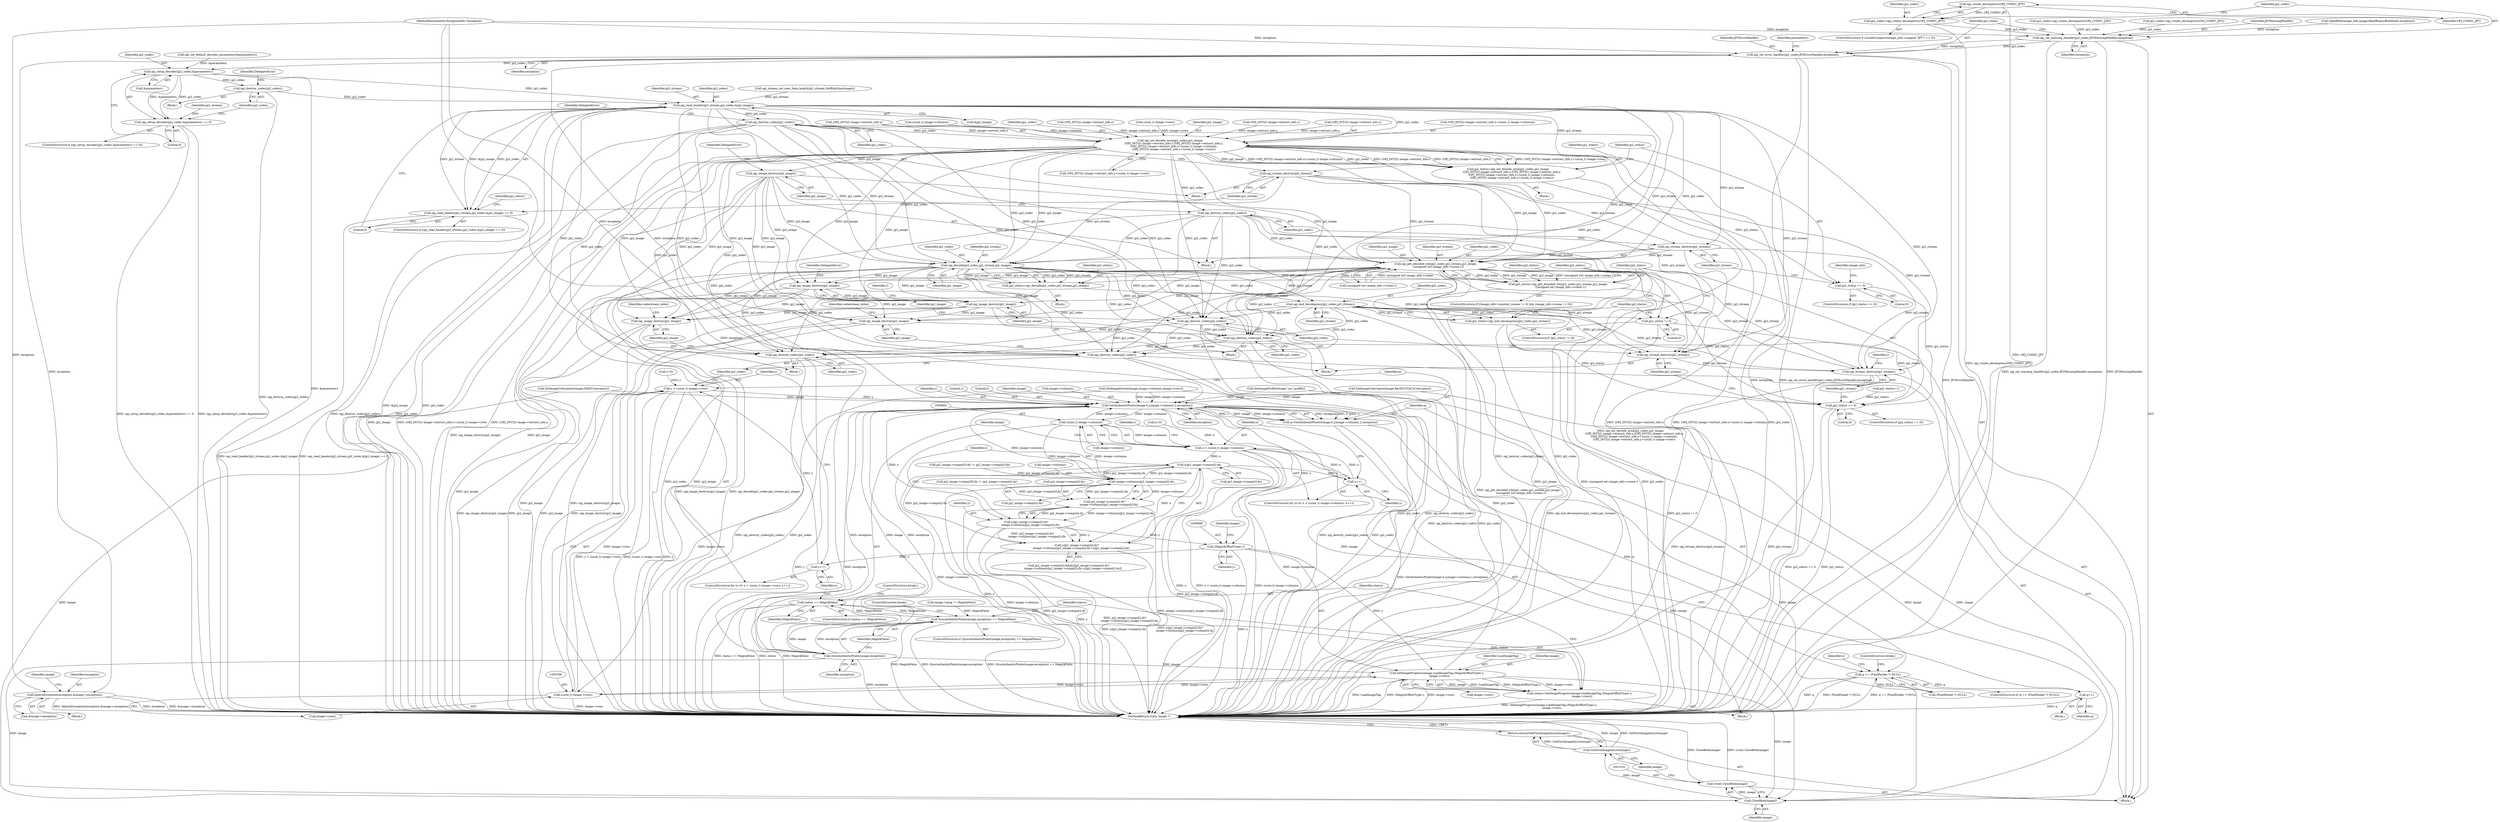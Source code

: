digraph "0_ImageMagick_b0c5222ce31e8f941fa02ff9c7a040fb2db30dbc@API" {
"1000221" [label="(Call,opj_create_decompress(OPJ_CODEC_JPT))"];
"1000219" [label="(Call,jp2_codec=opj_create_decompress(OPJ_CODEC_JPT))"];
"1000239" [label="(Call,opj_set_warning_handler(jp2_codec,JP2WarningHandler,exception))"];
"1000243" [label="(Call,opj_set_error_handler(jp2_codec,JP2ErrorHandler,exception))"];
"1000297" [label="(Call,opj_setup_decoder(jp2_codec,&parameters))"];
"1000296" [label="(Call,opj_setup_decoder(jp2_codec,&parameters) == 0)"];
"1000303" [label="(Call,opj_destroy_codec(jp2_codec))"];
"1000335" [label="(Call,opj_read_header(jp2_stream,jp2_codec,&jp2_image))"];
"1000334" [label="(Call,opj_read_header(jp2_stream,jp2_codec,&jp2_image) == 0)"];
"1000342" [label="(Call,opj_stream_destroy(jp2_stream))"];
"1000415" [label="(Call,opj_stream_destroy(jp2_stream))"];
"1000438" [label="(Call,opj_get_decoded_tile(jp2_codec,jp2_stream,jp2_image,\n      (unsigned int) image_info->scene-1))"];
"1000436" [label="(Call,jp2_status=opj_get_decoded_tile(jp2_codec,jp2_stream,jp2_image,\n      (unsigned int) image_info->scene-1))"];
"1000473" [label="(Call,jp2_status == 0)"];
"1000477" [label="(Call,opj_stream_destroy(jp2_stream))"];
"1000486" [label="(Call,opj_stream_destroy(jp2_stream))"];
"1000479" [label="(Call,opj_destroy_codec(jp2_codec))"];
"1000603" [label="(Call,opj_destroy_codec(jp2_codec))"];
"1000751" [label="(Call,opj_destroy_codec(jp2_codec))"];
"1001008" [label="(Call,opj_destroy_codec(jp2_codec))"];
"1000481" [label="(Call,opj_image_destroy(jp2_image))"];
"1000605" [label="(Call,opj_image_destroy(jp2_image))"];
"1000753" [label="(Call,opj_image_destroy(jp2_image))"];
"1001010" [label="(Call,opj_image_destroy(jp2_image))"];
"1000459" [label="(Call,opj_decode(jp2_codec,jp2_stream,jp2_image))"];
"1000457" [label="(Call,jp2_status=opj_decode(jp2_codec,jp2_stream,jp2_image))"];
"1000464" [label="(Call,jp2_status != 0)"];
"1000469" [label="(Call,opj_end_decompress(jp2_codec,jp2_stream))"];
"1000467" [label="(Call,jp2_status=opj_end_decompress(jp2_codec,jp2_stream))"];
"1000344" [label="(Call,opj_destroy_codec(jp2_codec))"];
"1000367" [label="(Call,opj_set_decode_area(jp2_codec,jp2_image,\n        (OPJ_INT32) image->extract_info.x,(OPJ_INT32) image->extract_info.y,\n        (OPJ_INT32) image->extract_info.x+(ssize_t) image->columns,\n        (OPJ_INT32) image->extract_info.y+(ssize_t) image->rows))"];
"1000365" [label="(Call,jp2_status=opj_set_decode_area(jp2_codec,jp2_image,\n        (OPJ_INT32) image->extract_info.x,(OPJ_INT32) image->extract_info.y,\n        (OPJ_INT32) image->extract_info.x+(ssize_t) image->columns,\n        (OPJ_INT32) image->extract_info.y+(ssize_t) image->rows))"];
"1000411" [label="(Call,jp2_status == 0)"];
"1000417" [label="(Call,opj_destroy_codec(jp2_codec))"];
"1000419" [label="(Call,opj_image_destroy(jp2_image))"];
"1000659" [label="(Call,InheritException(exception,&image->exception))"];
"1000779" [label="(Call,GetAuthenticPixels(image,0,y,image->columns,1,exception))"];
"1000777" [label="(Call,q=GetAuthenticPixels(image,0,y,image->columns,1,exception))"];
"1000789" [label="(Call,q == (PixelPacket *) NULL)"];
"1000983" [label="(Call,q++)"];
"1000801" [label="(Call,(ssize_t) image->columns)"];
"1000799" [label="(Call,x < (ssize_t) image->columns)"];
"1000806" [label="(Call,x++)"];
"1000878" [label="(Call,x/jp2_image->comps[i].dx)"];
"1000867" [label="(Call,image->columns/jp2_image->comps[i].dx)"];
"1000859" [label="(Call,jp2_image->comps[i].dy*\n          image->columns/jp2_image->comps[i].dx)"];
"1000857" [label="(Call,y/jp2_image->comps[i].dy*\n          image->columns/jp2_image->comps[i].dx)"];
"1000856" [label="(Call,y/jp2_image->comps[i].dy*\n          image->columns/jp2_image->comps[i].dx+x/jp2_image->comps[i].dx)"];
"1000997" [label="(Call,(MagickOffsetType) y)"];
"1000772" [label="(Call,y++)"];
"1000765" [label="(Call,y < (ssize_t) image->rows)"];
"1000994" [label="(Call,SetImageProgress(image,LoadImageTag,(MagickOffsetType) y,\n      image->rows))"];
"1000767" [label="(Call,(ssize_t) image->rows)"];
"1000992" [label="(Call,status=SetImageProgress(image,LoadImageTag,(MagickOffsetType) y,\n      image->rows))"];
"1001004" [label="(Call,status == MagickFalse)"];
"1000986" [label="(Call,SyncAuthenticPixels(image,exception) == MagickFalse)"];
"1001017" [label="(Call,CloseBlob(image))"];
"1001015" [label="(Call,(void) CloseBlob(image))"];
"1001020" [label="(Call,GetFirstImageInList(image))"];
"1001019" [label="(Return,return(GetFirstImageInList(image));)"];
"1000987" [label="(Call,SyncAuthenticPixels(image,exception))"];
"1000481" [label="(Call,opj_image_destroy(jp2_image))"];
"1000303" [label="(Call,opj_destroy_codec(jp2_codec))"];
"1000369" [label="(Identifier,jp2_image)"];
"1000783" [label="(Call,image->columns)"];
"1000754" [label="(Identifier,jp2_image)"];
"1000986" [label="(Call,SyncAuthenticPixels(image,exception) == MagickFalse)"];
"1000219" [label="(Call,jp2_codec=opj_create_decompress(OPJ_CODEC_JPT))"];
"1000782" [label="(Identifier,y)"];
"1000988" [label="(Identifier,image)"];
"1001011" [label="(Identifier,jp2_image)"];
"1000757" [label="(Identifier,codestream_index)"];
"1000420" [label="(Identifier,jp2_image)"];
"1000350" [label="(Identifier,jp2_status)"];
"1000458" [label="(Identifier,jp2_status)"];
"1000397" [label="(Call,(OPJ_INT32) image->extract_info.y+(ssize_t) image->rows)"];
"1000603" [label="(Call,opj_destroy_codec(jp2_codec))"];
"1000336" [label="(Identifier,jp2_stream)"];
"1000222" [label="(Identifier,OPJ_CODEC_JPT)"];
"1000524" [label="(Call,jp2_image->comps[0].dx != jp2_image->comps[i].dx)"];
"1000765" [label="(Call,y < (ssize_t) image->rows)"];
"1000769" [label="(Call,image->rows)"];
"1000466" [label="(Literal,0)"];
"1001004" [label="(Call,status == MagickFalse)"];
"1000417" [label="(Call,opj_destroy_codec(jp2_codec))"];
"1000480" [label="(Identifier,jp2_codec)"];
"1000606" [label="(Identifier,jp2_image)"];
"1000478" [label="(Identifier,jp2_stream)"];
"1000667" [label="(Identifier,image)"];
"1000457" [label="(Call,jp2_status=opj_decode(jp2_codec,jp2_stream,jp2_image))"];
"1000868" [label="(Call,image->columns)"];
"1000398" [label="(Call,(OPJ_INT32) image->extract_info.y)"];
"1000646" [label="(Call,SetImageExtent(image,image->columns,image->rows))"];
"1000220" [label="(Identifier,jp2_codec)"];
"1000867" [label="(Call,image->columns/jp2_image->comps[i].dx)"];
"1000790" [label="(Identifier,q)"];
"1000774" [label="(Block,)"];
"1000335" [label="(Call,opj_read_header(jp2_stream,jp2_codec,&jp2_image))"];
"1000349" [label="(Call,jp2_status=1)"];
"1000984" [label="(Identifier,q)"];
"1000658" [label="(Block,)"];
"1001008" [label="(Call,opj_destroy_codec(jp2_codec))"];
"1000243" [label="(Call,opj_set_error_handler(jp2_codec,JP2ErrorHandler,exception))"];
"1001020" [label="(Call,GetFirstImageInList(image))"];
"1000241" [label="(Identifier,JP2WarningHandler)"];
"1000342" [label="(Call,opj_stream_destroy(jp2_stream))"];
"1000473" [label="(Call,jp2_status == 0)"];
"1000456" [label="(Block,)"];
"1000341" [label="(Block,)"];
"1000750" [label="(Block,)"];
"1000659" [label="(Call,InheritException(exception,&image->exception))"];
"1000460" [label="(Identifier,jp2_codec)"];
"1000377" [label="(Call,(OPJ_INT32) image->extract_info.y)"];
"1000772" [label="(Call,y++)"];
"1000487" [label="(Identifier,jp2_stream)"];
"1000803" [label="(Call,image->columns)"];
"1001010" [label="(Call,opj_image_destroy(jp2_image))"];
"1000994" [label="(Call,SetImageProgress(image,LoadImageTag,(MagickOffsetType) y,\n      image->rows))"];
"1000462" [label="(Identifier,jp2_image)"];
"1000419" [label="(Call,opj_image_destroy(jp2_image))"];
"1000441" [label="(Identifier,jp2_image)"];
"1000365" [label="(Call,jp2_status=opj_set_decode_area(jp2_codec,jp2_image,\n        (OPJ_INT32) image->extract_info.x,(OPJ_INT32) image->extract_info.y,\n        (OPJ_INT32) image->extract_info.x+(ssize_t) image->columns,\n        (OPJ_INT32) image->extract_info.y+(ssize_t) image->rows))"];
"1000761" [label="(ControlStructure,for (y=0; y < (ssize_t) image->rows; y++))"];
"1000337" [label="(Identifier,jp2_codec)"];
"1000753" [label="(Call,opj_image_destroy(jp2_image))"];
"1000766" [label="(Identifier,y)"];
"1000996" [label="(Identifier,LoadImageTag)"];
"1000384" [label="(Call,(OPJ_INT32) image->extract_info.x+(ssize_t) image->columns)"];
"1000410" [label="(ControlStructure,if (jp2_status == 0))"];
"1000334" [label="(Call,opj_read_header(jp2_stream,jp2_codec,&jp2_image) == 0)"];
"1000605" [label="(Call,opj_image_destroy(jp2_image))"];
"1000297" [label="(Call,opj_setup_decoder(jp2_codec,&parameters))"];
"1001005" [label="(Identifier,status)"];
"1000296" [label="(Call,opj_setup_decoder(jp2_codec,&parameters) == 0)"];
"1000416" [label="(Identifier,jp2_stream)"];
"1000812" [label="(Identifier,i)"];
"1000797" [label="(Identifier,x)"];
"1000987" [label="(Call,SyncAuthenticPixels(image,exception))"];
"1001017" [label="(Call,CloseBlob(image))"];
"1000999" [label="(Identifier,y)"];
"1001015" [label="(Call,(void) CloseBlob(image))"];
"1000779" [label="(Call,GetAuthenticPixels(image,0,y,image->columns,1,exception))"];
"1000470" [label="(Identifier,jp2_codec)"];
"1001014" [label="(Identifier,codestream_index)"];
"1000245" [label="(Identifier,JP2ErrorHandler)"];
"1000807" [label="(Identifier,x)"];
"1000244" [label="(Identifier,jp2_codec)"];
"1000471" [label="(Identifier,jp2_stream)"];
"1000412" [label="(Identifier,jp2_status)"];
"1000345" [label="(Identifier,jp2_codec)"];
"1000871" [label="(Call,jp2_image->comps[i].dx)"];
"1000786" [label="(Literal,1)"];
"1000422" [label="(Identifier,DelegateError)"];
"1000344" [label="(Call,opj_destroy_codec(jp2_codec))"];
"1000415" [label="(Call,opj_stream_destroy(jp2_stream))"];
"1000242" [label="(Identifier,exception)"];
"1000680" [label="(Call,SetImageColorspace(image,GRAYColorspace))"];
"1000295" [label="(ControlStructure,if (opj_setup_decoder(jp2_codec,&parameters) == 0))"];
"1000442" [label="(Call,(unsigned int) image_info->scene-1)"];
"1000796" [label="(Call,x=0)"];
"1000347" [label="(Identifier,DelegateError)"];
"1000107" [label="(MethodParameterIn,ExceptionInfo *exception)"];
"1000343" [label="(Identifier,jp2_stream)"];
"1000661" [label="(Call,&image->exception)"];
"1000801" [label="(Call,(ssize_t) image->columns)"];
"1000302" [label="(Block,)"];
"1000808" [label="(Block,)"];
"1001007" [label="(ControlStructure,break;)"];
"1000370" [label="(Call,(OPJ_INT32) image->extract_info.x)"];
"1000366" [label="(Identifier,jp2_status)"];
"1000171" [label="(Call,OpenBlob(image_info,image,ReadBinaryBlobMode,exception))"];
"1000856" [label="(Call,y/jp2_image->comps[i].dy*\n          image->columns/jp2_image->comps[i].dx+x/jp2_image->comps[i].dx)"];
"1000778" [label="(Identifier,q)"];
"1000304" [label="(Identifier,jp2_codec)"];
"1000438" [label="(Call,opj_get_decoded_tile(jp2_codec,jp2_stream,jp2_image,\n      (unsigned int) image_info->scene-1))"];
"1000602" [label="(Block,)"];
"1000230" [label="(Call,jp2_codec=opj_create_decompress(OPJ_CODEC_J2K))"];
"1000476" [label="(Block,)"];
"1000660" [label="(Identifier,exception)"];
"1000806" [label="(Call,x++)"];
"1000781" [label="(Literal,0)"];
"1000789" [label="(Call,q == (PixelPacket *) NULL)"];
"1000411" [label="(Call,jp2_status == 0)"];
"1000486" [label="(Call,opj_stream_destroy(jp2_stream))"];
"1000306" [label="(Identifier,DelegateError)"];
"1000392" [label="(Call,(ssize_t) image->columns)"];
"1000767" [label="(Call,(ssize_t) image->rows)"];
"1000368" [label="(Identifier,jp2_codec)"];
"1000540" [label="(Call,jp2_image->comps[0].dy != jp2_image->comps[i].dy)"];
"1000858" [label="(Identifier,y)"];
"1000249" [label="(Identifier,parameters)"];
"1000992" [label="(Call,status=SetImageProgress(image,LoadImageTag,(MagickOffsetType) y,\n      image->rows))"];
"1001019" [label="(Return,return(GetFirstImageInList(image));)"];
"1000983" [label="(Call,q++)"];
"1000752" [label="(Identifier,jp2_codec)"];
"1000780" [label="(Identifier,image)"];
"1000247" [label="(Call,opj_set_default_decoder_parameters(&parameters))"];
"1000440" [label="(Identifier,jp2_stream)"];
"1000777" [label="(Call,q=GetAuthenticPixels(image,0,y,image->columns,1,exception))"];
"1001009" [label="(Identifier,jp2_codec)"];
"1000860" [label="(Call,jp2_image->comps[i].dy)"];
"1000773" [label="(Identifier,y)"];
"1000788" [label="(ControlStructure,if (q == (PixelPacket *) NULL))"];
"1000989" [label="(Identifier,exception)"];
"1000997" [label="(Call,(MagickOffsetType) y)"];
"1000604" [label="(Identifier,jp2_codec)"];
"1000246" [label="(Identifier,exception)"];
"1000364" [label="(Block,)"];
"1000800" [label="(Identifier,x)"];
"1000467" [label="(Call,jp2_status=opj_end_decompress(jp2_codec,jp2_stream))"];
"1000385" [label="(Call,(OPJ_INT32) image->extract_info.x)"];
"1001001" [label="(Identifier,image)"];
"1000991" [label="(ControlStructure,break;)"];
"1000463" [label="(ControlStructure,if (jp2_status != 0))"];
"1000995" [label="(Identifier,image)"];
"1000428" [label="(Identifier,image_info)"];
"1000878" [label="(Call,x/jp2_image->comps[i].dx)"];
"1000993" [label="(Identifier,status)"];
"1000985" [label="(ControlStructure,if (SyncAuthenticPixels(image,exception) == MagickFalse))"];
"1000740" [label="(Call,SetImageProfile(image,\"icc\",profile))"];
"1000235" [label="(Call,jp2_codec=opj_create_decompress(OPJ_CODEC_JP2))"];
"1000859" [label="(Call,jp2_image->comps[i].dy*\n          image->columns/jp2_image->comps[i].dx)"];
"1000459" [label="(Call,opj_decode(jp2_codec,jp2_stream,jp2_image))"];
"1000745" [label="(Call,image->ping != MagickFalse)"];
"1000333" [label="(ControlStructure,if (opj_read_header(jp2_stream,jp2_codec,&jp2_image) == 0))"];
"1000309" [label="(Identifier,jp2_stream)"];
"1000751" [label="(Call,opj_destroy_codec(jp2_codec))"];
"1000424" [label="(ControlStructure,if ((image_info->number_scenes != 0) && (image_info->scene != 0)))"];
"1001006" [label="(Identifier,MagickFalse)"];
"1001003" [label="(ControlStructure,if (status == MagickFalse))"];
"1000468" [label="(Identifier,jp2_status)"];
"1000211" [label="(ControlStructure,if (LocaleCompare(image_info->magick,\"JPT\") == 0))"];
"1000367" [label="(Call,opj_set_decode_area(jp2_codec,jp2_image,\n        (OPJ_INT32) image->extract_info.x,(OPJ_INT32) image->extract_info.y,\n        (OPJ_INT32) image->extract_info.x+(ssize_t) image->columns,\n        (OPJ_INT32) image->extract_info.y+(ssize_t) image->rows))"];
"1000418" [label="(Identifier,jp2_codec)"];
"1000437" [label="(Identifier,jp2_status)"];
"1000475" [label="(Literal,0)"];
"1000484" [label="(Identifier,DelegateError)"];
"1000472" [label="(ControlStructure,if (jp2_status == 0))"];
"1000298" [label="(Identifier,jp2_codec)"];
"1000299" [label="(Call,&parameters)"];
"1000413" [label="(Literal,0)"];
"1000108" [label="(Block,)"];
"1000794" [label="(ControlStructure,break;)"];
"1000474" [label="(Identifier,jp2_status)"];
"1000787" [label="(Identifier,exception)"];
"1000221" [label="(Call,opj_create_decompress(OPJ_CODEC_JPT))"];
"1000500" [label="(Identifier,i)"];
"1000340" [label="(Literal,0)"];
"1000338" [label="(Call,&jp2_image)"];
"1000301" [label="(Literal,0)"];
"1000848" [label="(Call,jp2_image->comps[i].data[y/jp2_image->comps[i].dy*\n          image->columns/jp2_image->comps[i].dx+x/jp2_image->comps[i].dx])"];
"1000762" [label="(Call,y=0)"];
"1001022" [label="(MethodReturn,static Image *)"];
"1000414" [label="(Block,)"];
"1000465" [label="(Identifier,jp2_status)"];
"1000799" [label="(Call,x < (ssize_t) image->columns)"];
"1000857" [label="(Call,y/jp2_image->comps[i].dy*\n          image->columns/jp2_image->comps[i].dx)"];
"1000880" [label="(Call,jp2_image->comps[i].dx)"];
"1000490" [label="(Identifier,i)"];
"1001018" [label="(Identifier,image)"];
"1000329" [label="(Call,opj_stream_set_user_data_length(jp2_stream,GetBlobSize(image)))"];
"1000990" [label="(Identifier,MagickFalse)"];
"1000439" [label="(Identifier,jp2_codec)"];
"1000482" [label="(Identifier,jp2_image)"];
"1000461" [label="(Identifier,jp2_stream)"];
"1000701" [label="(Call,SetImageColorspace(image,Rec601YCbCrColorspace))"];
"1000405" [label="(Call,(ssize_t) image->rows)"];
"1000795" [label="(ControlStructure,for (x=0; x < (ssize_t) image->columns; x++))"];
"1001000" [label="(Call,image->rows)"];
"1000791" [label="(Call,(PixelPacket *) NULL)"];
"1000469" [label="(Call,opj_end_decompress(jp2_codec,jp2_stream))"];
"1000479" [label="(Call,opj_destroy_codec(jp2_codec))"];
"1000477" [label="(Call,opj_stream_destroy(jp2_stream))"];
"1000879" [label="(Identifier,x)"];
"1000464" [label="(Call,jp2_status != 0)"];
"1000436" [label="(Call,jp2_status=opj_get_decoded_tile(jp2_codec,jp2_stream,jp2_image,\n      (unsigned int) image_info->scene-1))"];
"1001021" [label="(Identifier,image)"];
"1000240" [label="(Identifier,jp2_codec)"];
"1000239" [label="(Call,opj_set_warning_handler(jp2_codec,JP2WarningHandler,exception))"];
"1000221" -> "1000219"  [label="AST: "];
"1000221" -> "1000222"  [label="CFG: "];
"1000222" -> "1000221"  [label="AST: "];
"1000219" -> "1000221"  [label="CFG: "];
"1000221" -> "1001022"  [label="DDG: OPJ_CODEC_JPT"];
"1000221" -> "1000219"  [label="DDG: OPJ_CODEC_JPT"];
"1000219" -> "1000211"  [label="AST: "];
"1000220" -> "1000219"  [label="AST: "];
"1000240" -> "1000219"  [label="CFG: "];
"1000219" -> "1001022"  [label="DDG: opj_create_decompress(OPJ_CODEC_JPT)"];
"1000219" -> "1000239"  [label="DDG: jp2_codec"];
"1000239" -> "1000108"  [label="AST: "];
"1000239" -> "1000242"  [label="CFG: "];
"1000240" -> "1000239"  [label="AST: "];
"1000241" -> "1000239"  [label="AST: "];
"1000242" -> "1000239"  [label="AST: "];
"1000244" -> "1000239"  [label="CFG: "];
"1000239" -> "1001022"  [label="DDG: opj_set_warning_handler(jp2_codec,JP2WarningHandler,exception)"];
"1000239" -> "1001022"  [label="DDG: JP2WarningHandler"];
"1000235" -> "1000239"  [label="DDG: jp2_codec"];
"1000230" -> "1000239"  [label="DDG: jp2_codec"];
"1000171" -> "1000239"  [label="DDG: exception"];
"1000107" -> "1000239"  [label="DDG: exception"];
"1000239" -> "1000243"  [label="DDG: jp2_codec"];
"1000239" -> "1000243"  [label="DDG: exception"];
"1000243" -> "1000108"  [label="AST: "];
"1000243" -> "1000246"  [label="CFG: "];
"1000244" -> "1000243"  [label="AST: "];
"1000245" -> "1000243"  [label="AST: "];
"1000246" -> "1000243"  [label="AST: "];
"1000249" -> "1000243"  [label="CFG: "];
"1000243" -> "1001022"  [label="DDG: JP2ErrorHandler"];
"1000243" -> "1001022"  [label="DDG: exception"];
"1000243" -> "1001022"  [label="DDG: opj_set_error_handler(jp2_codec,JP2ErrorHandler,exception)"];
"1000107" -> "1000243"  [label="DDG: exception"];
"1000243" -> "1000297"  [label="DDG: jp2_codec"];
"1000243" -> "1000659"  [label="DDG: exception"];
"1000243" -> "1000779"  [label="DDG: exception"];
"1000297" -> "1000296"  [label="AST: "];
"1000297" -> "1000299"  [label="CFG: "];
"1000298" -> "1000297"  [label="AST: "];
"1000299" -> "1000297"  [label="AST: "];
"1000301" -> "1000297"  [label="CFG: "];
"1000297" -> "1001022"  [label="DDG: &parameters"];
"1000297" -> "1000296"  [label="DDG: jp2_codec"];
"1000297" -> "1000296"  [label="DDG: &parameters"];
"1000247" -> "1000297"  [label="DDG: &parameters"];
"1000297" -> "1000303"  [label="DDG: jp2_codec"];
"1000297" -> "1000335"  [label="DDG: jp2_codec"];
"1000296" -> "1000295"  [label="AST: "];
"1000296" -> "1000301"  [label="CFG: "];
"1000301" -> "1000296"  [label="AST: "];
"1000304" -> "1000296"  [label="CFG: "];
"1000309" -> "1000296"  [label="CFG: "];
"1000296" -> "1001022"  [label="DDG: opj_setup_decoder(jp2_codec,&parameters) == 0"];
"1000296" -> "1001022"  [label="DDG: opj_setup_decoder(jp2_codec,&parameters)"];
"1000303" -> "1000302"  [label="AST: "];
"1000303" -> "1000304"  [label="CFG: "];
"1000304" -> "1000303"  [label="AST: "];
"1000306" -> "1000303"  [label="CFG: "];
"1000303" -> "1001022"  [label="DDG: opj_destroy_codec(jp2_codec)"];
"1000303" -> "1000335"  [label="DDG: jp2_codec"];
"1000335" -> "1000334"  [label="AST: "];
"1000335" -> "1000338"  [label="CFG: "];
"1000336" -> "1000335"  [label="AST: "];
"1000337" -> "1000335"  [label="AST: "];
"1000338" -> "1000335"  [label="AST: "];
"1000340" -> "1000335"  [label="CFG: "];
"1000335" -> "1001022"  [label="DDG: &jp2_image"];
"1000335" -> "1001022"  [label="DDG: jp2_codec"];
"1000335" -> "1000334"  [label="DDG: jp2_stream"];
"1000335" -> "1000334"  [label="DDG: jp2_codec"];
"1000335" -> "1000334"  [label="DDG: &jp2_image"];
"1000329" -> "1000335"  [label="DDG: jp2_stream"];
"1000335" -> "1000342"  [label="DDG: jp2_stream"];
"1000335" -> "1000344"  [label="DDG: jp2_codec"];
"1000335" -> "1000367"  [label="DDG: jp2_codec"];
"1000335" -> "1000415"  [label="DDG: jp2_stream"];
"1000335" -> "1000438"  [label="DDG: jp2_codec"];
"1000335" -> "1000438"  [label="DDG: jp2_stream"];
"1000335" -> "1000459"  [label="DDG: jp2_codec"];
"1000335" -> "1000459"  [label="DDG: jp2_stream"];
"1000335" -> "1000477"  [label="DDG: jp2_stream"];
"1000335" -> "1000479"  [label="DDG: jp2_codec"];
"1000335" -> "1000486"  [label="DDG: jp2_stream"];
"1000335" -> "1000603"  [label="DDG: jp2_codec"];
"1000335" -> "1000751"  [label="DDG: jp2_codec"];
"1000335" -> "1001008"  [label="DDG: jp2_codec"];
"1000334" -> "1000333"  [label="AST: "];
"1000334" -> "1000340"  [label="CFG: "];
"1000340" -> "1000334"  [label="AST: "];
"1000343" -> "1000334"  [label="CFG: "];
"1000350" -> "1000334"  [label="CFG: "];
"1000334" -> "1001022"  [label="DDG: opj_read_header(jp2_stream,jp2_codec,&jp2_image) == 0"];
"1000334" -> "1001022"  [label="DDG: opj_read_header(jp2_stream,jp2_codec,&jp2_image)"];
"1000342" -> "1000341"  [label="AST: "];
"1000342" -> "1000343"  [label="CFG: "];
"1000343" -> "1000342"  [label="AST: "];
"1000345" -> "1000342"  [label="CFG: "];
"1000342" -> "1000415"  [label="DDG: jp2_stream"];
"1000342" -> "1000438"  [label="DDG: jp2_stream"];
"1000342" -> "1000459"  [label="DDG: jp2_stream"];
"1000342" -> "1000477"  [label="DDG: jp2_stream"];
"1000342" -> "1000486"  [label="DDG: jp2_stream"];
"1000415" -> "1000414"  [label="AST: "];
"1000415" -> "1000416"  [label="CFG: "];
"1000416" -> "1000415"  [label="AST: "];
"1000418" -> "1000415"  [label="CFG: "];
"1000415" -> "1000438"  [label="DDG: jp2_stream"];
"1000415" -> "1000459"  [label="DDG: jp2_stream"];
"1000415" -> "1000477"  [label="DDG: jp2_stream"];
"1000415" -> "1000486"  [label="DDG: jp2_stream"];
"1000438" -> "1000436"  [label="AST: "];
"1000438" -> "1000442"  [label="CFG: "];
"1000439" -> "1000438"  [label="AST: "];
"1000440" -> "1000438"  [label="AST: "];
"1000441" -> "1000438"  [label="AST: "];
"1000442" -> "1000438"  [label="AST: "];
"1000436" -> "1000438"  [label="CFG: "];
"1000438" -> "1001022"  [label="DDG: (unsigned int) image_info->scene-1"];
"1000438" -> "1001022"  [label="DDG: jp2_image"];
"1000438" -> "1001022"  [label="DDG: jp2_codec"];
"1000438" -> "1000436"  [label="DDG: jp2_codec"];
"1000438" -> "1000436"  [label="DDG: jp2_stream"];
"1000438" -> "1000436"  [label="DDG: jp2_image"];
"1000438" -> "1000436"  [label="DDG: (unsigned int) image_info->scene-1"];
"1000367" -> "1000438"  [label="DDG: jp2_codec"];
"1000367" -> "1000438"  [label="DDG: jp2_image"];
"1000417" -> "1000438"  [label="DDG: jp2_codec"];
"1000344" -> "1000438"  [label="DDG: jp2_codec"];
"1000419" -> "1000438"  [label="DDG: jp2_image"];
"1000442" -> "1000438"  [label="DDG: (unsigned int) image_info->scene"];
"1000442" -> "1000438"  [label="DDG: 1"];
"1000438" -> "1000477"  [label="DDG: jp2_stream"];
"1000438" -> "1000479"  [label="DDG: jp2_codec"];
"1000438" -> "1000481"  [label="DDG: jp2_image"];
"1000438" -> "1000486"  [label="DDG: jp2_stream"];
"1000438" -> "1000603"  [label="DDG: jp2_codec"];
"1000438" -> "1000605"  [label="DDG: jp2_image"];
"1000438" -> "1000751"  [label="DDG: jp2_codec"];
"1000438" -> "1000753"  [label="DDG: jp2_image"];
"1000438" -> "1001008"  [label="DDG: jp2_codec"];
"1000438" -> "1001010"  [label="DDG: jp2_image"];
"1000436" -> "1000424"  [label="AST: "];
"1000437" -> "1000436"  [label="AST: "];
"1000474" -> "1000436"  [label="CFG: "];
"1000436" -> "1001022"  [label="DDG: opj_get_decoded_tile(jp2_codec,jp2_stream,jp2_image,\n      (unsigned int) image_info->scene-1)"];
"1000436" -> "1000473"  [label="DDG: jp2_status"];
"1000473" -> "1000472"  [label="AST: "];
"1000473" -> "1000475"  [label="CFG: "];
"1000474" -> "1000473"  [label="AST: "];
"1000475" -> "1000473"  [label="AST: "];
"1000478" -> "1000473"  [label="CFG: "];
"1000487" -> "1000473"  [label="CFG: "];
"1000473" -> "1001022"  [label="DDG: jp2_status"];
"1000473" -> "1001022"  [label="DDG: jp2_status == 0"];
"1000464" -> "1000473"  [label="DDG: jp2_status"];
"1000349" -> "1000473"  [label="DDG: jp2_status"];
"1000411" -> "1000473"  [label="DDG: jp2_status"];
"1000467" -> "1000473"  [label="DDG: jp2_status"];
"1000477" -> "1000476"  [label="AST: "];
"1000477" -> "1000478"  [label="CFG: "];
"1000478" -> "1000477"  [label="AST: "];
"1000480" -> "1000477"  [label="CFG: "];
"1000459" -> "1000477"  [label="DDG: jp2_stream"];
"1000469" -> "1000477"  [label="DDG: jp2_stream"];
"1000477" -> "1000486"  [label="DDG: jp2_stream"];
"1000486" -> "1000108"  [label="AST: "];
"1000486" -> "1000487"  [label="CFG: "];
"1000487" -> "1000486"  [label="AST: "];
"1000490" -> "1000486"  [label="CFG: "];
"1000486" -> "1001022"  [label="DDG: opj_stream_destroy(jp2_stream)"];
"1000486" -> "1001022"  [label="DDG: jp2_stream"];
"1000459" -> "1000486"  [label="DDG: jp2_stream"];
"1000469" -> "1000486"  [label="DDG: jp2_stream"];
"1000479" -> "1000476"  [label="AST: "];
"1000479" -> "1000480"  [label="CFG: "];
"1000480" -> "1000479"  [label="AST: "];
"1000482" -> "1000479"  [label="CFG: "];
"1000479" -> "1001022"  [label="DDG: opj_destroy_codec(jp2_codec)"];
"1000479" -> "1001022"  [label="DDG: jp2_codec"];
"1000459" -> "1000479"  [label="DDG: jp2_codec"];
"1000367" -> "1000479"  [label="DDG: jp2_codec"];
"1000417" -> "1000479"  [label="DDG: jp2_codec"];
"1000344" -> "1000479"  [label="DDG: jp2_codec"];
"1000469" -> "1000479"  [label="DDG: jp2_codec"];
"1000479" -> "1000603"  [label="DDG: jp2_codec"];
"1000479" -> "1000751"  [label="DDG: jp2_codec"];
"1000479" -> "1001008"  [label="DDG: jp2_codec"];
"1000603" -> "1000602"  [label="AST: "];
"1000603" -> "1000604"  [label="CFG: "];
"1000604" -> "1000603"  [label="AST: "];
"1000606" -> "1000603"  [label="CFG: "];
"1000603" -> "1001022"  [label="DDG: jp2_codec"];
"1000603" -> "1001022"  [label="DDG: opj_destroy_codec(jp2_codec)"];
"1000459" -> "1000603"  [label="DDG: jp2_codec"];
"1000367" -> "1000603"  [label="DDG: jp2_codec"];
"1000417" -> "1000603"  [label="DDG: jp2_codec"];
"1000344" -> "1000603"  [label="DDG: jp2_codec"];
"1000469" -> "1000603"  [label="DDG: jp2_codec"];
"1000603" -> "1000751"  [label="DDG: jp2_codec"];
"1000603" -> "1001008"  [label="DDG: jp2_codec"];
"1000751" -> "1000750"  [label="AST: "];
"1000751" -> "1000752"  [label="CFG: "];
"1000752" -> "1000751"  [label="AST: "];
"1000754" -> "1000751"  [label="CFG: "];
"1000751" -> "1001022"  [label="DDG: opj_destroy_codec(jp2_codec)"];
"1000751" -> "1001022"  [label="DDG: jp2_codec"];
"1000459" -> "1000751"  [label="DDG: jp2_codec"];
"1000367" -> "1000751"  [label="DDG: jp2_codec"];
"1000417" -> "1000751"  [label="DDG: jp2_codec"];
"1000344" -> "1000751"  [label="DDG: jp2_codec"];
"1000469" -> "1000751"  [label="DDG: jp2_codec"];
"1001008" -> "1000108"  [label="AST: "];
"1001008" -> "1001009"  [label="CFG: "];
"1001009" -> "1001008"  [label="AST: "];
"1001011" -> "1001008"  [label="CFG: "];
"1001008" -> "1001022"  [label="DDG: opj_destroy_codec(jp2_codec)"];
"1001008" -> "1001022"  [label="DDG: jp2_codec"];
"1000459" -> "1001008"  [label="DDG: jp2_codec"];
"1000367" -> "1001008"  [label="DDG: jp2_codec"];
"1000417" -> "1001008"  [label="DDG: jp2_codec"];
"1000344" -> "1001008"  [label="DDG: jp2_codec"];
"1000469" -> "1001008"  [label="DDG: jp2_codec"];
"1000481" -> "1000476"  [label="AST: "];
"1000481" -> "1000482"  [label="CFG: "];
"1000482" -> "1000481"  [label="AST: "];
"1000484" -> "1000481"  [label="CFG: "];
"1000481" -> "1001022"  [label="DDG: opj_image_destroy(jp2_image)"];
"1000481" -> "1001022"  [label="DDG: jp2_image"];
"1000367" -> "1000481"  [label="DDG: jp2_image"];
"1000419" -> "1000481"  [label="DDG: jp2_image"];
"1000459" -> "1000481"  [label="DDG: jp2_image"];
"1000481" -> "1000605"  [label="DDG: jp2_image"];
"1000481" -> "1000753"  [label="DDG: jp2_image"];
"1000481" -> "1001010"  [label="DDG: jp2_image"];
"1000605" -> "1000602"  [label="AST: "];
"1000605" -> "1000606"  [label="CFG: "];
"1000606" -> "1000605"  [label="AST: "];
"1000500" -> "1000605"  [label="CFG: "];
"1000605" -> "1001022"  [label="DDG: opj_image_destroy(jp2_image)"];
"1000605" -> "1001022"  [label="DDG: jp2_image"];
"1000367" -> "1000605"  [label="DDG: jp2_image"];
"1000419" -> "1000605"  [label="DDG: jp2_image"];
"1000459" -> "1000605"  [label="DDG: jp2_image"];
"1000605" -> "1000753"  [label="DDG: jp2_image"];
"1000605" -> "1001010"  [label="DDG: jp2_image"];
"1000753" -> "1000750"  [label="AST: "];
"1000753" -> "1000754"  [label="CFG: "];
"1000754" -> "1000753"  [label="AST: "];
"1000757" -> "1000753"  [label="CFG: "];
"1000753" -> "1001022"  [label="DDG: jp2_image"];
"1000753" -> "1001022"  [label="DDG: opj_image_destroy(jp2_image)"];
"1000367" -> "1000753"  [label="DDG: jp2_image"];
"1000419" -> "1000753"  [label="DDG: jp2_image"];
"1000459" -> "1000753"  [label="DDG: jp2_image"];
"1001010" -> "1000108"  [label="AST: "];
"1001010" -> "1001011"  [label="CFG: "];
"1001011" -> "1001010"  [label="AST: "];
"1001014" -> "1001010"  [label="CFG: "];
"1001010" -> "1001022"  [label="DDG: jp2_image"];
"1001010" -> "1001022"  [label="DDG: opj_image_destroy(jp2_image)"];
"1000367" -> "1001010"  [label="DDG: jp2_image"];
"1000419" -> "1001010"  [label="DDG: jp2_image"];
"1000459" -> "1001010"  [label="DDG: jp2_image"];
"1000459" -> "1000457"  [label="AST: "];
"1000459" -> "1000462"  [label="CFG: "];
"1000460" -> "1000459"  [label="AST: "];
"1000461" -> "1000459"  [label="AST: "];
"1000462" -> "1000459"  [label="AST: "];
"1000457" -> "1000459"  [label="CFG: "];
"1000459" -> "1001022"  [label="DDG: jp2_codec"];
"1000459" -> "1001022"  [label="DDG: jp2_image"];
"1000459" -> "1000457"  [label="DDG: jp2_codec"];
"1000459" -> "1000457"  [label="DDG: jp2_stream"];
"1000459" -> "1000457"  [label="DDG: jp2_image"];
"1000367" -> "1000459"  [label="DDG: jp2_codec"];
"1000367" -> "1000459"  [label="DDG: jp2_image"];
"1000417" -> "1000459"  [label="DDG: jp2_codec"];
"1000344" -> "1000459"  [label="DDG: jp2_codec"];
"1000419" -> "1000459"  [label="DDG: jp2_image"];
"1000459" -> "1000469"  [label="DDG: jp2_codec"];
"1000459" -> "1000469"  [label="DDG: jp2_stream"];
"1000457" -> "1000456"  [label="AST: "];
"1000458" -> "1000457"  [label="AST: "];
"1000465" -> "1000457"  [label="CFG: "];
"1000457" -> "1001022"  [label="DDG: opj_decode(jp2_codec,jp2_stream,jp2_image)"];
"1000457" -> "1000464"  [label="DDG: jp2_status"];
"1000464" -> "1000463"  [label="AST: "];
"1000464" -> "1000466"  [label="CFG: "];
"1000465" -> "1000464"  [label="AST: "];
"1000466" -> "1000464"  [label="AST: "];
"1000468" -> "1000464"  [label="CFG: "];
"1000474" -> "1000464"  [label="CFG: "];
"1000464" -> "1001022"  [label="DDG: jp2_status != 0"];
"1000469" -> "1000467"  [label="AST: "];
"1000469" -> "1000471"  [label="CFG: "];
"1000470" -> "1000469"  [label="AST: "];
"1000471" -> "1000469"  [label="AST: "];
"1000467" -> "1000469"  [label="CFG: "];
"1000469" -> "1001022"  [label="DDG: jp2_codec"];
"1000469" -> "1000467"  [label="DDG: jp2_codec"];
"1000469" -> "1000467"  [label="DDG: jp2_stream"];
"1000467" -> "1000463"  [label="AST: "];
"1000468" -> "1000467"  [label="AST: "];
"1000474" -> "1000467"  [label="CFG: "];
"1000467" -> "1001022"  [label="DDG: opj_end_decompress(jp2_codec,jp2_stream)"];
"1000344" -> "1000341"  [label="AST: "];
"1000344" -> "1000345"  [label="CFG: "];
"1000345" -> "1000344"  [label="AST: "];
"1000347" -> "1000344"  [label="CFG: "];
"1000344" -> "1001022"  [label="DDG: opj_destroy_codec(jp2_codec)"];
"1000344" -> "1001022"  [label="DDG: jp2_codec"];
"1000344" -> "1000367"  [label="DDG: jp2_codec"];
"1000367" -> "1000365"  [label="AST: "];
"1000367" -> "1000397"  [label="CFG: "];
"1000368" -> "1000367"  [label="AST: "];
"1000369" -> "1000367"  [label="AST: "];
"1000370" -> "1000367"  [label="AST: "];
"1000377" -> "1000367"  [label="AST: "];
"1000384" -> "1000367"  [label="AST: "];
"1000397" -> "1000367"  [label="AST: "];
"1000365" -> "1000367"  [label="CFG: "];
"1000367" -> "1001022"  [label="DDG: jp2_image"];
"1000367" -> "1001022"  [label="DDG: (OPJ_INT32) image->extract_info.y+(ssize_t) image->rows"];
"1000367" -> "1001022"  [label="DDG: (OPJ_INT32) image->extract_info.y"];
"1000367" -> "1001022"  [label="DDG: (OPJ_INT32) image->extract_info.x"];
"1000367" -> "1001022"  [label="DDG: (OPJ_INT32) image->extract_info.x+(ssize_t) image->columns"];
"1000367" -> "1001022"  [label="DDG: jp2_codec"];
"1000367" -> "1000365"  [label="DDG: (OPJ_INT32) image->extract_info.y+(ssize_t) image->rows"];
"1000367" -> "1000365"  [label="DDG: jp2_image"];
"1000367" -> "1000365"  [label="DDG: (OPJ_INT32) image->extract_info.x+(ssize_t) image->columns"];
"1000367" -> "1000365"  [label="DDG: jp2_codec"];
"1000367" -> "1000365"  [label="DDG: (OPJ_INT32) image->extract_info.x"];
"1000367" -> "1000365"  [label="DDG: (OPJ_INT32) image->extract_info.y"];
"1000370" -> "1000367"  [label="DDG: image->extract_info.x"];
"1000385" -> "1000367"  [label="DDG: image->extract_info.x"];
"1000377" -> "1000367"  [label="DDG: image->extract_info.y"];
"1000398" -> "1000367"  [label="DDG: image->extract_info.y"];
"1000392" -> "1000367"  [label="DDG: image->columns"];
"1000405" -> "1000367"  [label="DDG: image->rows"];
"1000367" -> "1000417"  [label="DDG: jp2_codec"];
"1000367" -> "1000419"  [label="DDG: jp2_image"];
"1000365" -> "1000364"  [label="AST: "];
"1000366" -> "1000365"  [label="AST: "];
"1000412" -> "1000365"  [label="CFG: "];
"1000365" -> "1001022"  [label="DDG: opj_set_decode_area(jp2_codec,jp2_image,\n        (OPJ_INT32) image->extract_info.x,(OPJ_INT32) image->extract_info.y,\n        (OPJ_INT32) image->extract_info.x+(ssize_t) image->columns,\n        (OPJ_INT32) image->extract_info.y+(ssize_t) image->rows)"];
"1000365" -> "1000411"  [label="DDG: jp2_status"];
"1000411" -> "1000410"  [label="AST: "];
"1000411" -> "1000413"  [label="CFG: "];
"1000412" -> "1000411"  [label="AST: "];
"1000413" -> "1000411"  [label="AST: "];
"1000416" -> "1000411"  [label="CFG: "];
"1000428" -> "1000411"  [label="CFG: "];
"1000417" -> "1000414"  [label="AST: "];
"1000417" -> "1000418"  [label="CFG: "];
"1000418" -> "1000417"  [label="AST: "];
"1000420" -> "1000417"  [label="CFG: "];
"1000417" -> "1001022"  [label="DDG: jp2_codec"];
"1000417" -> "1001022"  [label="DDG: opj_destroy_codec(jp2_codec)"];
"1000419" -> "1000414"  [label="AST: "];
"1000419" -> "1000420"  [label="CFG: "];
"1000420" -> "1000419"  [label="AST: "];
"1000422" -> "1000419"  [label="CFG: "];
"1000419" -> "1001022"  [label="DDG: jp2_image"];
"1000419" -> "1001022"  [label="DDG: opj_image_destroy(jp2_image)"];
"1000659" -> "1000658"  [label="AST: "];
"1000659" -> "1000661"  [label="CFG: "];
"1000660" -> "1000659"  [label="AST: "];
"1000661" -> "1000659"  [label="AST: "];
"1000667" -> "1000659"  [label="CFG: "];
"1000659" -> "1001022"  [label="DDG: exception"];
"1000659" -> "1001022"  [label="DDG: &image->exception"];
"1000659" -> "1001022"  [label="DDG: InheritException(exception,&image->exception)"];
"1000107" -> "1000659"  [label="DDG: exception"];
"1000779" -> "1000777"  [label="AST: "];
"1000779" -> "1000787"  [label="CFG: "];
"1000780" -> "1000779"  [label="AST: "];
"1000781" -> "1000779"  [label="AST: "];
"1000782" -> "1000779"  [label="AST: "];
"1000783" -> "1000779"  [label="AST: "];
"1000786" -> "1000779"  [label="AST: "];
"1000787" -> "1000779"  [label="AST: "];
"1000777" -> "1000779"  [label="CFG: "];
"1000779" -> "1001022"  [label="DDG: image->columns"];
"1000779" -> "1001022"  [label="DDG: y"];
"1000779" -> "1001022"  [label="DDG: exception"];
"1000779" -> "1000777"  [label="DDG: exception"];
"1000779" -> "1000777"  [label="DDG: 0"];
"1000779" -> "1000777"  [label="DDG: y"];
"1000779" -> "1000777"  [label="DDG: 1"];
"1000779" -> "1000777"  [label="DDG: image"];
"1000779" -> "1000777"  [label="DDG: image->columns"];
"1000680" -> "1000779"  [label="DDG: image"];
"1000646" -> "1000779"  [label="DDG: image"];
"1000646" -> "1000779"  [label="DDG: image->columns"];
"1000701" -> "1000779"  [label="DDG: image"];
"1000740" -> "1000779"  [label="DDG: image"];
"1000994" -> "1000779"  [label="DDG: image"];
"1000765" -> "1000779"  [label="DDG: y"];
"1000801" -> "1000779"  [label="DDG: image->columns"];
"1000867" -> "1000779"  [label="DDG: image->columns"];
"1000987" -> "1000779"  [label="DDG: exception"];
"1000107" -> "1000779"  [label="DDG: exception"];
"1000779" -> "1000801"  [label="DDG: image->columns"];
"1000779" -> "1000857"  [label="DDG: y"];
"1000779" -> "1000987"  [label="DDG: image"];
"1000779" -> "1000987"  [label="DDG: exception"];
"1000779" -> "1000997"  [label="DDG: y"];
"1000779" -> "1001017"  [label="DDG: image"];
"1000777" -> "1000774"  [label="AST: "];
"1000778" -> "1000777"  [label="AST: "];
"1000790" -> "1000777"  [label="CFG: "];
"1000777" -> "1001022"  [label="DDG: GetAuthenticPixels(image,0,y,image->columns,1,exception)"];
"1000777" -> "1000789"  [label="DDG: q"];
"1000789" -> "1000788"  [label="AST: "];
"1000789" -> "1000791"  [label="CFG: "];
"1000790" -> "1000789"  [label="AST: "];
"1000791" -> "1000789"  [label="AST: "];
"1000794" -> "1000789"  [label="CFG: "];
"1000797" -> "1000789"  [label="CFG: "];
"1000789" -> "1001022"  [label="DDG: (PixelPacket *) NULL"];
"1000789" -> "1001022"  [label="DDG: q == (PixelPacket *) NULL"];
"1000789" -> "1001022"  [label="DDG: q"];
"1000791" -> "1000789"  [label="DDG: NULL"];
"1000789" -> "1000983"  [label="DDG: q"];
"1000983" -> "1000808"  [label="AST: "];
"1000983" -> "1000984"  [label="CFG: "];
"1000984" -> "1000983"  [label="AST: "];
"1000807" -> "1000983"  [label="CFG: "];
"1000983" -> "1001022"  [label="DDG: q"];
"1000801" -> "1000799"  [label="AST: "];
"1000801" -> "1000803"  [label="CFG: "];
"1000802" -> "1000801"  [label="AST: "];
"1000803" -> "1000801"  [label="AST: "];
"1000799" -> "1000801"  [label="CFG: "];
"1000801" -> "1001022"  [label="DDG: image->columns"];
"1000801" -> "1000799"  [label="DDG: image->columns"];
"1000867" -> "1000801"  [label="DDG: image->columns"];
"1000801" -> "1000867"  [label="DDG: image->columns"];
"1000799" -> "1000795"  [label="AST: "];
"1000800" -> "1000799"  [label="AST: "];
"1000812" -> "1000799"  [label="CFG: "];
"1000988" -> "1000799"  [label="CFG: "];
"1000799" -> "1001022"  [label="DDG: x"];
"1000799" -> "1001022"  [label="DDG: x < (ssize_t) image->columns"];
"1000799" -> "1001022"  [label="DDG: (ssize_t) image->columns"];
"1000806" -> "1000799"  [label="DDG: x"];
"1000796" -> "1000799"  [label="DDG: x"];
"1000799" -> "1000806"  [label="DDG: x"];
"1000799" -> "1000878"  [label="DDG: x"];
"1000806" -> "1000795"  [label="AST: "];
"1000806" -> "1000807"  [label="CFG: "];
"1000807" -> "1000806"  [label="AST: "];
"1000800" -> "1000806"  [label="CFG: "];
"1000878" -> "1000806"  [label="DDG: x"];
"1000878" -> "1000856"  [label="AST: "];
"1000878" -> "1000880"  [label="CFG: "];
"1000879" -> "1000878"  [label="AST: "];
"1000880" -> "1000878"  [label="AST: "];
"1000856" -> "1000878"  [label="CFG: "];
"1000878" -> "1001022"  [label="DDG: x"];
"1000878" -> "1001022"  [label="DDG: jp2_image->comps[i].dx"];
"1000878" -> "1000867"  [label="DDG: jp2_image->comps[i].dx"];
"1000878" -> "1000856"  [label="DDG: x"];
"1000878" -> "1000856"  [label="DDG: jp2_image->comps[i].dx"];
"1000867" -> "1000878"  [label="DDG: jp2_image->comps[i].dx"];
"1000867" -> "1000859"  [label="AST: "];
"1000867" -> "1000871"  [label="CFG: "];
"1000868" -> "1000867"  [label="AST: "];
"1000871" -> "1000867"  [label="AST: "];
"1000859" -> "1000867"  [label="CFG: "];
"1000867" -> "1001022"  [label="DDG: image->columns"];
"1000867" -> "1000859"  [label="DDG: image->columns"];
"1000867" -> "1000859"  [label="DDG: jp2_image->comps[i].dx"];
"1000524" -> "1000867"  [label="DDG: jp2_image->comps[i].dx"];
"1000859" -> "1000857"  [label="AST: "];
"1000860" -> "1000859"  [label="AST: "];
"1000857" -> "1000859"  [label="CFG: "];
"1000859" -> "1001022"  [label="DDG: image->columns/jp2_image->comps[i].dx"];
"1000859" -> "1001022"  [label="DDG: jp2_image->comps[i].dy"];
"1000859" -> "1000857"  [label="DDG: jp2_image->comps[i].dy"];
"1000859" -> "1000857"  [label="DDG: image->columns/jp2_image->comps[i].dx"];
"1000540" -> "1000859"  [label="DDG: jp2_image->comps[i].dy"];
"1000857" -> "1000856"  [label="AST: "];
"1000858" -> "1000857"  [label="AST: "];
"1000879" -> "1000857"  [label="CFG: "];
"1000857" -> "1001022"  [label="DDG: y"];
"1000857" -> "1001022"  [label="DDG: jp2_image->comps[i].dy*\n          image->columns/jp2_image->comps[i].dx"];
"1000857" -> "1000856"  [label="DDG: y"];
"1000857" -> "1000856"  [label="DDG: jp2_image->comps[i].dy*\n          image->columns/jp2_image->comps[i].dx"];
"1000857" -> "1000997"  [label="DDG: y"];
"1000856" -> "1000848"  [label="AST: "];
"1000848" -> "1000856"  [label="CFG: "];
"1000856" -> "1001022"  [label="DDG: y/jp2_image->comps[i].dy*\n          image->columns/jp2_image->comps[i].dx"];
"1000856" -> "1001022"  [label="DDG: x/jp2_image->comps[i].dx"];
"1000997" -> "1000994"  [label="AST: "];
"1000997" -> "1000999"  [label="CFG: "];
"1000998" -> "1000997"  [label="AST: "];
"1000999" -> "1000997"  [label="AST: "];
"1001001" -> "1000997"  [label="CFG: "];
"1000997" -> "1001022"  [label="DDG: y"];
"1000997" -> "1000772"  [label="DDG: y"];
"1000997" -> "1000994"  [label="DDG: y"];
"1000772" -> "1000761"  [label="AST: "];
"1000772" -> "1000773"  [label="CFG: "];
"1000773" -> "1000772"  [label="AST: "];
"1000766" -> "1000772"  [label="CFG: "];
"1000772" -> "1000765"  [label="DDG: y"];
"1000765" -> "1000761"  [label="AST: "];
"1000765" -> "1000767"  [label="CFG: "];
"1000766" -> "1000765"  [label="AST: "];
"1000767" -> "1000765"  [label="AST: "];
"1000778" -> "1000765"  [label="CFG: "];
"1001009" -> "1000765"  [label="CFG: "];
"1000765" -> "1001022"  [label="DDG: (ssize_t) image->rows"];
"1000765" -> "1001022"  [label="DDG: y"];
"1000765" -> "1001022"  [label="DDG: y < (ssize_t) image->rows"];
"1000762" -> "1000765"  [label="DDG: y"];
"1000767" -> "1000765"  [label="DDG: image->rows"];
"1000994" -> "1000992"  [label="AST: "];
"1000994" -> "1001000"  [label="CFG: "];
"1000995" -> "1000994"  [label="AST: "];
"1000996" -> "1000994"  [label="AST: "];
"1001000" -> "1000994"  [label="AST: "];
"1000992" -> "1000994"  [label="CFG: "];
"1000994" -> "1001022"  [label="DDG: LoadImageTag"];
"1000994" -> "1001022"  [label="DDG: (MagickOffsetType) y"];
"1000994" -> "1001022"  [label="DDG: image->rows"];
"1000994" -> "1000767"  [label="DDG: image->rows"];
"1000994" -> "1000992"  [label="DDG: image"];
"1000994" -> "1000992"  [label="DDG: LoadImageTag"];
"1000994" -> "1000992"  [label="DDG: (MagickOffsetType) y"];
"1000994" -> "1000992"  [label="DDG: image->rows"];
"1000987" -> "1000994"  [label="DDG: image"];
"1000767" -> "1000994"  [label="DDG: image->rows"];
"1000994" -> "1001017"  [label="DDG: image"];
"1000767" -> "1000769"  [label="CFG: "];
"1000768" -> "1000767"  [label="AST: "];
"1000769" -> "1000767"  [label="AST: "];
"1000767" -> "1001022"  [label="DDG: image->rows"];
"1000646" -> "1000767"  [label="DDG: image->rows"];
"1000992" -> "1000774"  [label="AST: "];
"1000993" -> "1000992"  [label="AST: "];
"1001005" -> "1000992"  [label="CFG: "];
"1000992" -> "1001022"  [label="DDG: SetImageProgress(image,LoadImageTag,(MagickOffsetType) y,\n      image->rows)"];
"1000992" -> "1001004"  [label="DDG: status"];
"1001004" -> "1001003"  [label="AST: "];
"1001004" -> "1001006"  [label="CFG: "];
"1001005" -> "1001004"  [label="AST: "];
"1001006" -> "1001004"  [label="AST: "];
"1001007" -> "1001004"  [label="CFG: "];
"1000773" -> "1001004"  [label="CFG: "];
"1001004" -> "1001022"  [label="DDG: status == MagickFalse"];
"1001004" -> "1001022"  [label="DDG: status"];
"1001004" -> "1001022"  [label="DDG: MagickFalse"];
"1001004" -> "1000986"  [label="DDG: MagickFalse"];
"1000986" -> "1001004"  [label="DDG: MagickFalse"];
"1000986" -> "1000985"  [label="AST: "];
"1000986" -> "1000990"  [label="CFG: "];
"1000987" -> "1000986"  [label="AST: "];
"1000990" -> "1000986"  [label="AST: "];
"1000991" -> "1000986"  [label="CFG: "];
"1000993" -> "1000986"  [label="CFG: "];
"1000986" -> "1001022"  [label="DDG: MagickFalse"];
"1000986" -> "1001022"  [label="DDG: SyncAuthenticPixels(image,exception)"];
"1000986" -> "1001022"  [label="DDG: SyncAuthenticPixels(image,exception) == MagickFalse"];
"1000987" -> "1000986"  [label="DDG: image"];
"1000987" -> "1000986"  [label="DDG: exception"];
"1000745" -> "1000986"  [label="DDG: MagickFalse"];
"1001017" -> "1001015"  [label="AST: "];
"1001017" -> "1001018"  [label="CFG: "];
"1001018" -> "1001017"  [label="AST: "];
"1001015" -> "1001017"  [label="CFG: "];
"1001017" -> "1001015"  [label="DDG: image"];
"1000680" -> "1001017"  [label="DDG: image"];
"1000987" -> "1001017"  [label="DDG: image"];
"1000646" -> "1001017"  [label="DDG: image"];
"1000701" -> "1001017"  [label="DDG: image"];
"1000740" -> "1001017"  [label="DDG: image"];
"1001017" -> "1001020"  [label="DDG: image"];
"1001015" -> "1000108"  [label="AST: "];
"1001016" -> "1001015"  [label="AST: "];
"1001021" -> "1001015"  [label="CFG: "];
"1001015" -> "1001022"  [label="DDG: (void) CloseBlob(image)"];
"1001015" -> "1001022"  [label="DDG: CloseBlob(image)"];
"1001020" -> "1001019"  [label="AST: "];
"1001020" -> "1001021"  [label="CFG: "];
"1001021" -> "1001020"  [label="AST: "];
"1001019" -> "1001020"  [label="CFG: "];
"1001020" -> "1001022"  [label="DDG: image"];
"1001020" -> "1001022"  [label="DDG: GetFirstImageInList(image)"];
"1001020" -> "1001019"  [label="DDG: GetFirstImageInList(image)"];
"1001019" -> "1000108"  [label="AST: "];
"1001022" -> "1001019"  [label="CFG: "];
"1001019" -> "1001022"  [label="DDG: <RET>"];
"1000987" -> "1000989"  [label="CFG: "];
"1000988" -> "1000987"  [label="AST: "];
"1000989" -> "1000987"  [label="AST: "];
"1000990" -> "1000987"  [label="CFG: "];
"1000987" -> "1001022"  [label="DDG: exception"];
"1000107" -> "1000987"  [label="DDG: exception"];
}
